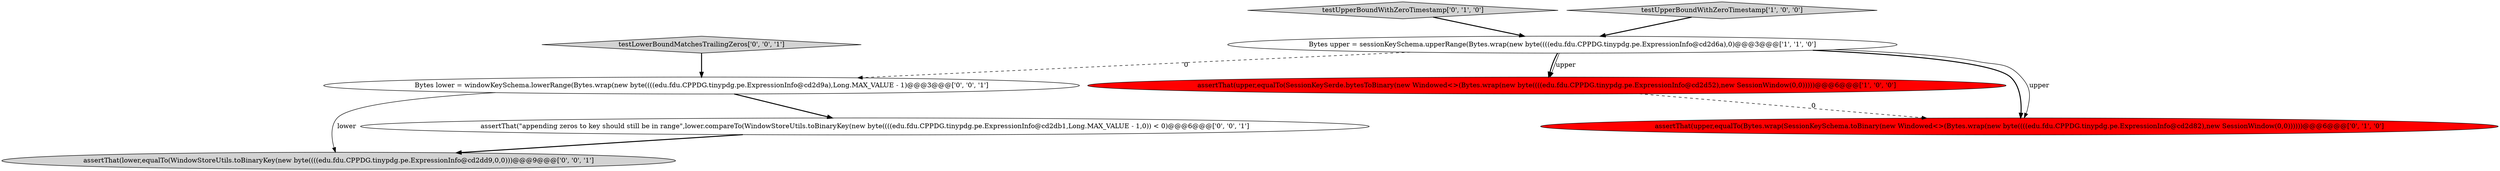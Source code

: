 digraph {
8 [style = filled, label = "assertThat(lower,equalTo(WindowStoreUtils.toBinaryKey(new byte((((edu.fdu.CPPDG.tinypdg.pe.ExpressionInfo@cd2dd9,0,0)))@@@9@@@['0', '0', '1']", fillcolor = lightgray, shape = ellipse image = "AAA0AAABBB3BBB"];
7 [style = filled, label = "testLowerBoundMatchesTrailingZeros['0', '0', '1']", fillcolor = lightgray, shape = diamond image = "AAA0AAABBB3BBB"];
5 [style = filled, label = "Bytes lower = windowKeySchema.lowerRange(Bytes.wrap(new byte((((edu.fdu.CPPDG.tinypdg.pe.ExpressionInfo@cd2d9a),Long.MAX_VALUE - 1)@@@3@@@['0', '0', '1']", fillcolor = white, shape = ellipse image = "AAA0AAABBB3BBB"];
4 [style = filled, label = "testUpperBoundWithZeroTimestamp['0', '1', '0']", fillcolor = lightgray, shape = diamond image = "AAA0AAABBB2BBB"];
0 [style = filled, label = "assertThat(upper,equalTo(SessionKeySerde.bytesToBinary(new Windowed<>(Bytes.wrap(new byte((((edu.fdu.CPPDG.tinypdg.pe.ExpressionInfo@cd2d52),new SessionWindow(0,0)))))@@@6@@@['1', '0', '0']", fillcolor = red, shape = ellipse image = "AAA1AAABBB1BBB"];
1 [style = filled, label = "Bytes upper = sessionKeySchema.upperRange(Bytes.wrap(new byte((((edu.fdu.CPPDG.tinypdg.pe.ExpressionInfo@cd2d6a),0)@@@3@@@['1', '1', '0']", fillcolor = white, shape = ellipse image = "AAA0AAABBB1BBB"];
2 [style = filled, label = "testUpperBoundWithZeroTimestamp['1', '0', '0']", fillcolor = lightgray, shape = diamond image = "AAA0AAABBB1BBB"];
6 [style = filled, label = "assertThat(\"appending zeros to key should still be in range\",lower.compareTo(WindowStoreUtils.toBinaryKey(new byte((((edu.fdu.CPPDG.tinypdg.pe.ExpressionInfo@cd2db1,Long.MAX_VALUE - 1,0)) < 0)@@@6@@@['0', '0', '1']", fillcolor = white, shape = ellipse image = "AAA0AAABBB3BBB"];
3 [style = filled, label = "assertThat(upper,equalTo(Bytes.wrap(SessionKeySchema.toBinary(new Windowed<>(Bytes.wrap(new byte((((edu.fdu.CPPDG.tinypdg.pe.ExpressionInfo@cd2d82),new SessionWindow(0,0))))))@@@6@@@['0', '1', '0']", fillcolor = red, shape = ellipse image = "AAA1AAABBB2BBB"];
1->3 [style = bold, label=""];
4->1 [style = bold, label=""];
7->5 [style = bold, label=""];
0->3 [style = dashed, label="0"];
1->0 [style = bold, label=""];
1->5 [style = dashed, label="0"];
5->6 [style = bold, label=""];
1->0 [style = solid, label="upper"];
2->1 [style = bold, label=""];
5->8 [style = solid, label="lower"];
6->8 [style = bold, label=""];
1->3 [style = solid, label="upper"];
}
